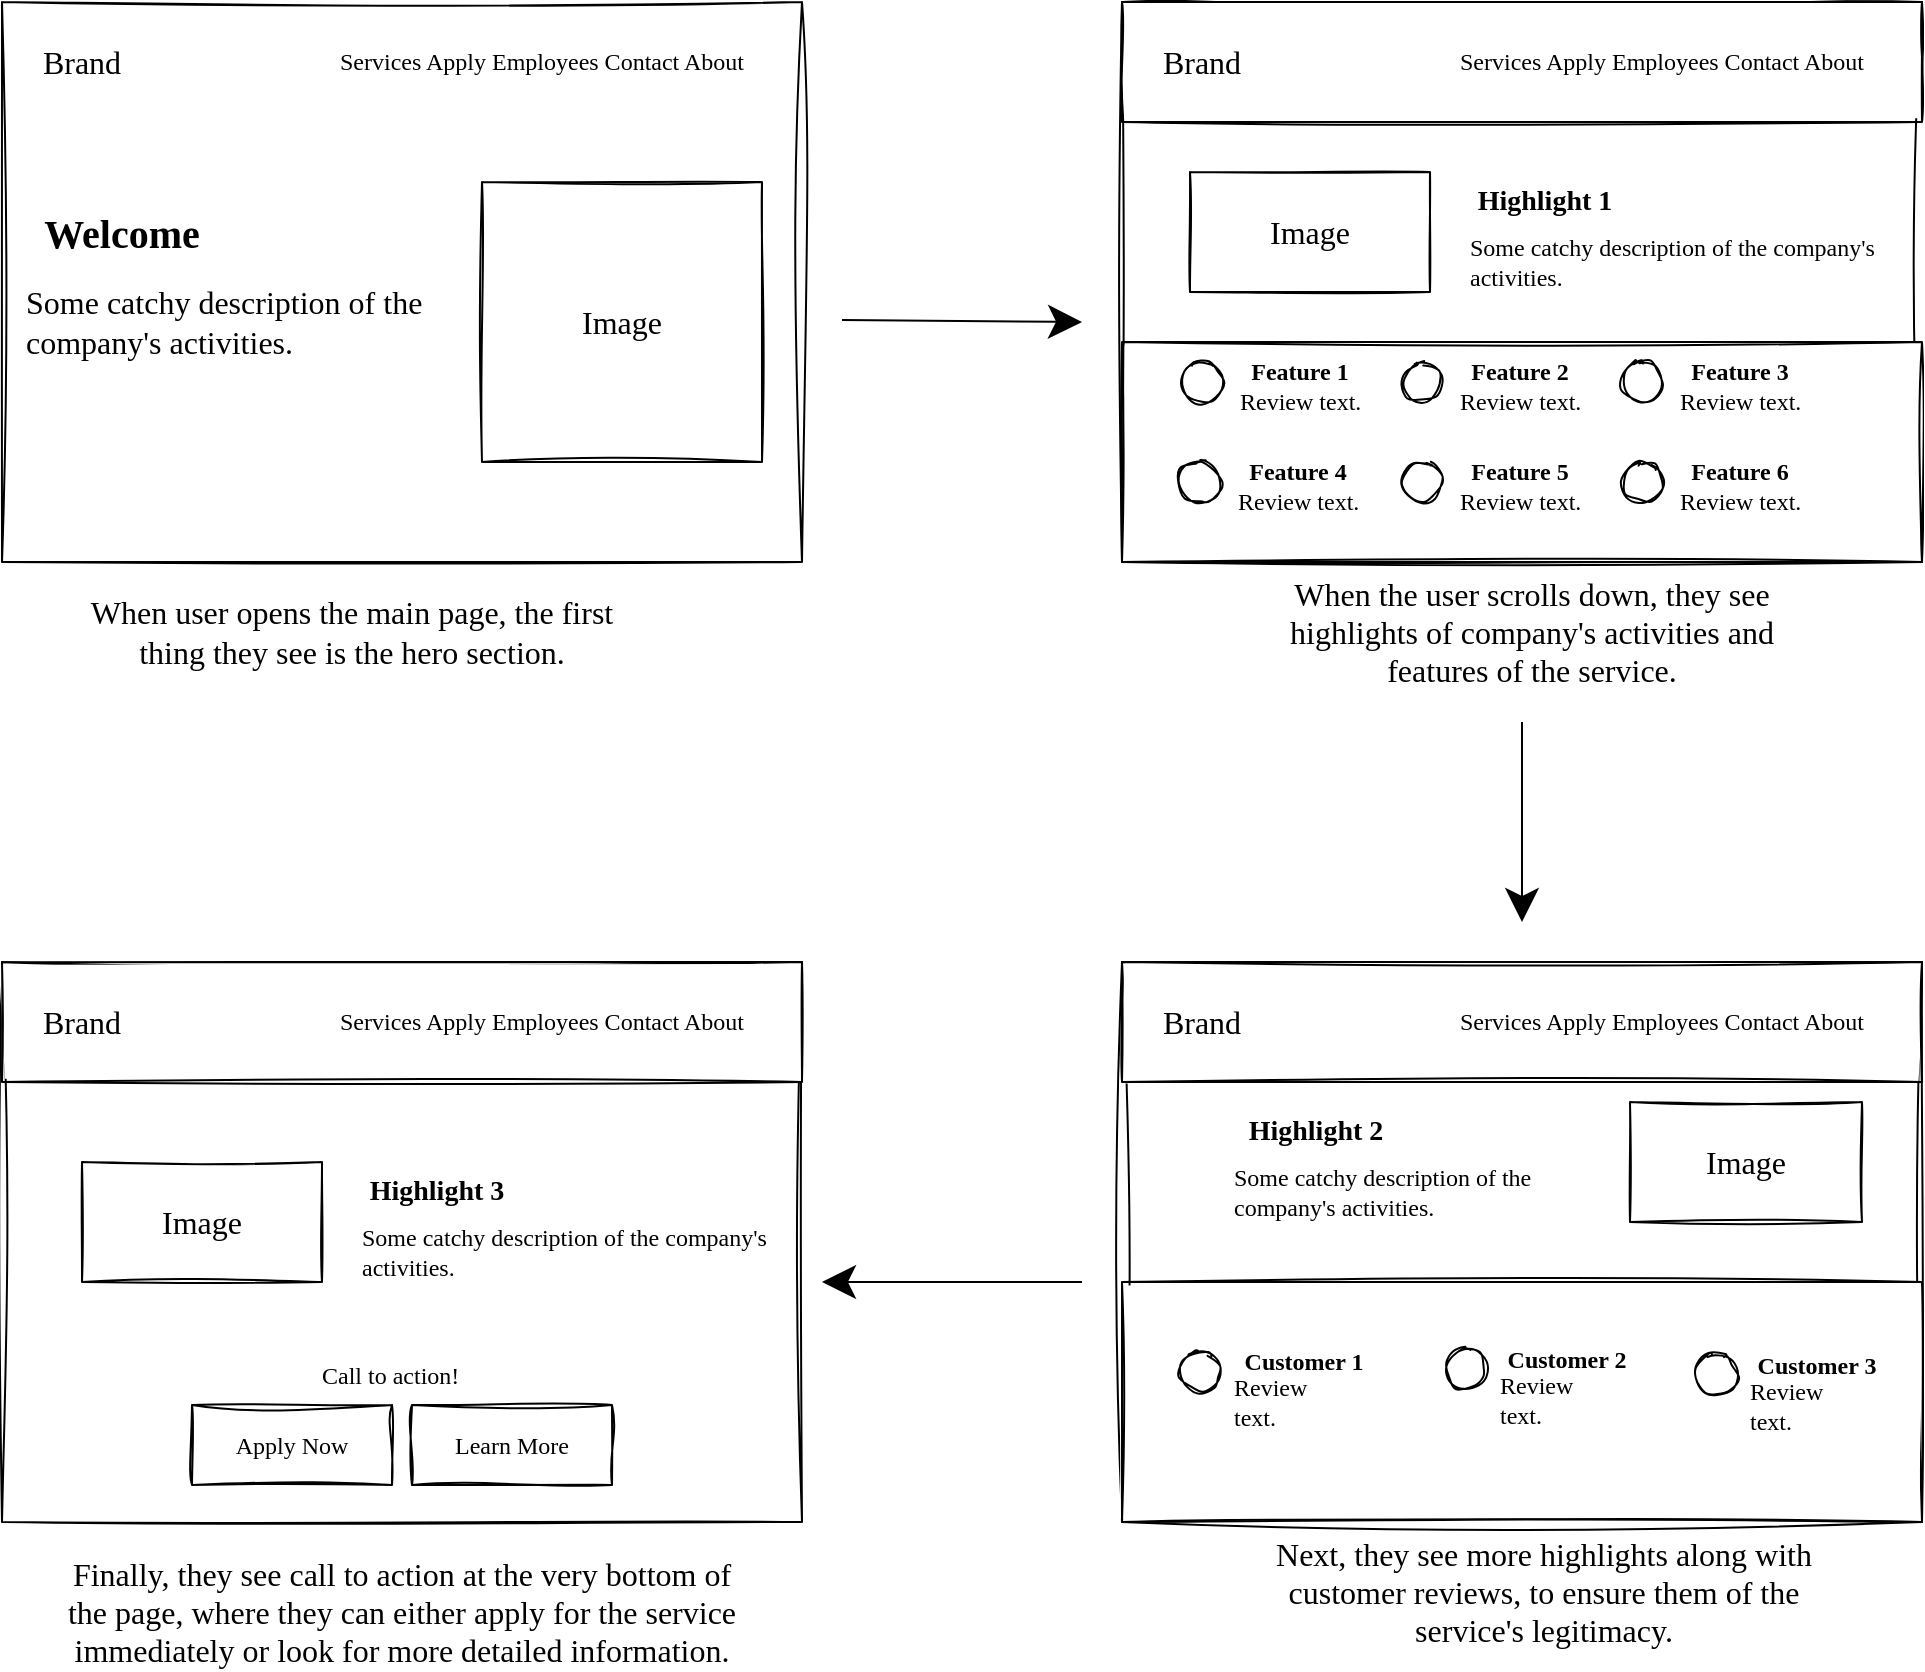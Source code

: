 <mxfile version="20.7.4" type="device"><diagram id="kI6NoXFWUIWbQZpzbx0N" name="Page-1"><mxGraphModel dx="2474" dy="1506" grid="1" gridSize="10" guides="1" tooltips="1" connect="1" arrows="1" fold="1" page="0" pageScale="1" pageWidth="1100" pageHeight="850" math="0" shadow="0"><root><mxCell id="0"/><mxCell id="1" parent="0"/><mxCell id="SNMC3kU_z0jP0eWjl-4N-1" value="" style="rounded=0;whiteSpace=wrap;html=1;fontSize=16;sketch=1;curveFitting=1;jiggle=2;" parent="1" vertex="1"><mxGeometry x="-240" y="-40" width="400" height="280" as="geometry"/></mxCell><mxCell id="SNMC3kU_z0jP0eWjl-4N-3" value="Brand" style="text;html=1;strokeColor=none;fillColor=none;align=center;verticalAlign=middle;whiteSpace=wrap;rounded=0;sketch=1;fontSize=16;fontFamily=Comic Sans MS;" parent="1" vertex="1"><mxGeometry x="-230" y="-25" width="60" height="30" as="geometry"/></mxCell><mxCell id="SNMC3kU_z0jP0eWjl-4N-4" value="Services Apply Employees Contact About" style="text;html=1;strokeColor=none;fillColor=none;align=center;verticalAlign=middle;whiteSpace=wrap;rounded=0;sketch=1;fontFamily=Comic Sans MS;fontSize=12;" parent="1" vertex="1"><mxGeometry x="-90" y="-25" width="240" height="30" as="geometry"/></mxCell><mxCell id="SNMC3kU_z0jP0eWjl-4N-6" value="Welcome" style="text;html=1;strokeColor=none;fillColor=none;align=center;verticalAlign=middle;whiteSpace=wrap;rounded=0;sketch=1;fontFamily=Comic Sans MS;fontSize=20;fontStyle=1" parent="1" vertex="1"><mxGeometry x="-210" y="60" width="60" height="30" as="geometry"/></mxCell><mxCell id="SNMC3kU_z0jP0eWjl-4N-7" value="Image" style="rounded=0;whiteSpace=wrap;html=1;sketch=1;fontFamily=Comic Sans MS;fontSize=16;" parent="1" vertex="1"><mxGeometry y="50" width="140" height="140" as="geometry"/></mxCell><mxCell id="SNMC3kU_z0jP0eWjl-4N-8" value="&lt;div align=&quot;left&quot;&gt;Some catchy description of the company's activities.&lt;br&gt;&lt;/div&gt;" style="text;html=1;strokeColor=none;fillColor=none;align=left;verticalAlign=middle;whiteSpace=wrap;rounded=0;sketch=1;fontFamily=Comic Sans MS;fontSize=16;" parent="1" vertex="1"><mxGeometry x="-230" y="90" width="220" height="60" as="geometry"/></mxCell><mxCell id="SNMC3kU_z0jP0eWjl-4N-9" value="When user opens the main page, the first thing they see is the hero section." style="text;html=1;strokeColor=none;fillColor=none;align=center;verticalAlign=middle;whiteSpace=wrap;rounded=0;sketch=1;fontFamily=Comic Sans MS;fontSize=16;" parent="1" vertex="1"><mxGeometry x="-210" y="260" width="290" height="30" as="geometry"/></mxCell><mxCell id="SNMC3kU_z0jP0eWjl-4N-10" value="" style="rounded=0;whiteSpace=wrap;html=1;fontSize=16;sketch=1;curveFitting=1;jiggle=2;" parent="1" vertex="1"><mxGeometry x="320" y="-40" width="400" height="280" as="geometry"/></mxCell><mxCell id="SNMC3kU_z0jP0eWjl-4N-11" value="" style="rounded=0;whiteSpace=wrap;html=1;sketch=1;fontSize=16;" parent="1" vertex="1"><mxGeometry x="320" y="-40" width="400" height="60" as="geometry"/></mxCell><mxCell id="SNMC3kU_z0jP0eWjl-4N-12" value="Brand" style="text;html=1;strokeColor=none;fillColor=none;align=center;verticalAlign=middle;whiteSpace=wrap;rounded=0;sketch=1;fontSize=16;fontFamily=Comic Sans MS;" parent="1" vertex="1"><mxGeometry x="330" y="-25" width="60" height="30" as="geometry"/></mxCell><mxCell id="SNMC3kU_z0jP0eWjl-4N-14" value="Highlight 1" style="text;html=1;strokeColor=none;fillColor=none;align=center;verticalAlign=middle;whiteSpace=wrap;rounded=0;sketch=1;fontFamily=Comic Sans MS;fontSize=14;fontStyle=1" parent="1" vertex="1"><mxGeometry x="491.5" y="45" width="78.5" height="30" as="geometry"/></mxCell><mxCell id="SNMC3kU_z0jP0eWjl-4N-15" value="Image" style="rounded=0;whiteSpace=wrap;html=1;sketch=1;fontFamily=Comic Sans MS;fontSize=16;" parent="1" vertex="1"><mxGeometry x="354" y="45" width="120" height="60" as="geometry"/></mxCell><mxCell id="SNMC3kU_z0jP0eWjl-4N-16" value="&lt;div style=&quot;font-size: 12px;&quot; align=&quot;left&quot;&gt;Some catchy description of the company's activities.&lt;br style=&quot;font-size: 12px;&quot;&gt;&lt;/div&gt;" style="text;html=1;strokeColor=none;fillColor=none;align=left;verticalAlign=middle;whiteSpace=wrap;rounded=0;sketch=1;fontFamily=Comic Sans MS;fontSize=12;" parent="1" vertex="1"><mxGeometry x="491.5" y="75" width="220" height="30" as="geometry"/></mxCell><mxCell id="SNMC3kU_z0jP0eWjl-4N-17" value="When the user scrolls down, they see highlights of company's activities and features of the service." style="text;html=1;strokeColor=none;fillColor=none;align=center;verticalAlign=middle;whiteSpace=wrap;rounded=0;sketch=1;fontFamily=Comic Sans MS;fontSize=16;" parent="1" vertex="1"><mxGeometry x="380" y="260" width="290" height="30" as="geometry"/></mxCell><mxCell id="SNMC3kU_z0jP0eWjl-4N-20" value="" style="endArrow=classic;html=1;rounded=0;fontFamily=Comic Sans MS;fontSize=16;startSize=14;endSize=14;sourcePerimeterSpacing=8;targetPerimeterSpacing=8;curved=1;" parent="1" edge="1"><mxGeometry width="50" height="50" relative="1" as="geometry"><mxPoint x="180" y="119" as="sourcePoint"/><mxPoint x="300" y="120" as="targetPoint"/></mxGeometry></mxCell><mxCell id="SNMC3kU_z0jP0eWjl-4N-21" value="" style="rounded=0;whiteSpace=wrap;html=1;sketch=1;fontFamily=Comic Sans MS;fontSize=12;" parent="1" vertex="1"><mxGeometry x="320" y="130" width="400" height="110" as="geometry"/></mxCell><mxCell id="SNMC3kU_z0jP0eWjl-4N-41" value="" style="rounded=0;whiteSpace=wrap;html=1;fontSize=16;sketch=1;curveFitting=1;jiggle=2;" parent="1" vertex="1"><mxGeometry x="320" y="440" width="400" height="280" as="geometry"/></mxCell><mxCell id="SNMC3kU_z0jP0eWjl-4N-29" value="Image" style="rounded=0;whiteSpace=wrap;html=1;sketch=1;fontFamily=Comic Sans MS;fontSize=16;" parent="1" vertex="1"><mxGeometry x="574" y="510" width="116" height="60" as="geometry"/></mxCell><mxCell id="SNMC3kU_z0jP0eWjl-4N-30" value="Highlight 2" style="text;html=1;strokeColor=none;fillColor=none;align=center;verticalAlign=middle;whiteSpace=wrap;rounded=0;sketch=1;fontFamily=Comic Sans MS;fontSize=14;fontStyle=1" parent="1" vertex="1"><mxGeometry x="374" y="510" width="86" height="30" as="geometry"/></mxCell><mxCell id="SNMC3kU_z0jP0eWjl-4N-31" value="&lt;div style=&quot;font-size: 12px;&quot; align=&quot;left&quot;&gt;Some catchy description of the company's activities.&lt;br style=&quot;font-size: 12px;&quot;&gt;&lt;/div&gt;" style="text;html=1;strokeColor=none;fillColor=none;align=left;verticalAlign=middle;whiteSpace=wrap;rounded=0;sketch=1;fontFamily=Comic Sans MS;fontSize=12;" parent="1" vertex="1"><mxGeometry x="374" y="540" width="186" height="30" as="geometry"/></mxCell><mxCell id="SNMC3kU_z0jP0eWjl-4N-40" value="Services Apply Employees Contact About" style="text;html=1;strokeColor=none;fillColor=none;align=center;verticalAlign=middle;whiteSpace=wrap;rounded=0;sketch=1;fontFamily=Comic Sans MS;fontSize=12;" parent="1" vertex="1"><mxGeometry x="470" y="-25" width="240" height="30" as="geometry"/></mxCell><mxCell id="SNMC3kU_z0jP0eWjl-4N-42" value="" style="rounded=0;whiteSpace=wrap;html=1;sketch=1;fontSize=16;" parent="1" vertex="1"><mxGeometry x="320" y="440" width="400" height="60" as="geometry"/></mxCell><mxCell id="SNMC3kU_z0jP0eWjl-4N-43" value="Brand" style="text;html=1;strokeColor=none;fillColor=none;align=center;verticalAlign=middle;whiteSpace=wrap;rounded=0;sketch=1;fontSize=16;fontFamily=Comic Sans MS;" parent="1" vertex="1"><mxGeometry x="330" y="455" width="60" height="30" as="geometry"/></mxCell><mxCell id="SNMC3kU_z0jP0eWjl-4N-47" value="Next, they see more highlights along with customer reviews, to ensure them of the service's legitimacy." style="text;html=1;strokeColor=none;fillColor=none;align=center;verticalAlign=middle;whiteSpace=wrap;rounded=0;sketch=1;fontFamily=Comic Sans MS;fontSize=16;" parent="1" vertex="1"><mxGeometry x="380.75" y="730" width="300" height="50" as="geometry"/></mxCell><mxCell id="SNMC3kU_z0jP0eWjl-4N-58" value="Services Apply Employees Contact About" style="text;html=1;strokeColor=none;fillColor=none;align=center;verticalAlign=middle;whiteSpace=wrap;rounded=0;sketch=1;fontFamily=Comic Sans MS;fontSize=12;" parent="1" vertex="1"><mxGeometry x="470" y="455" width="240" height="30" as="geometry"/></mxCell><mxCell id="SNMC3kU_z0jP0eWjl-4N-59" value="" style="endArrow=classic;html=1;rounded=0;fontFamily=Comic Sans MS;fontSize=12;startSize=14;endSize=14;sourcePerimeterSpacing=8;targetPerimeterSpacing=8;curved=1;" parent="1" edge="1"><mxGeometry width="50" height="50" relative="1" as="geometry"><mxPoint x="520" y="320" as="sourcePoint"/><mxPoint x="520" y="420" as="targetPoint"/></mxGeometry></mxCell><mxCell id="SNMC3kU_z0jP0eWjl-4N-93" value="" style="rounded=0;whiteSpace=wrap;html=1;sketch=1;fontFamily=Comic Sans MS;fontSize=12;" parent="1" vertex="1"><mxGeometry x="320" y="600" width="400" height="120" as="geometry"/></mxCell><mxCell id="SNMC3kU_z0jP0eWjl-4N-84" value="" style="ellipse;whiteSpace=wrap;html=1;aspect=fixed;rounded=0;sketch=1;fontFamily=Comic Sans MS;fontSize=16;" parent="1" vertex="1"><mxGeometry x="349" y="634.5" width="20" height="20" as="geometry"/></mxCell><mxCell id="SNMC3kU_z0jP0eWjl-4N-85" value="Customer 1" style="text;html=1;strokeColor=none;fillColor=none;align=center;verticalAlign=middle;whiteSpace=wrap;rounded=0;sketch=1;fontFamily=Comic Sans MS;fontSize=12;fontStyle=1" parent="1" vertex="1"><mxGeometry x="376" y="624.5" width="70" height="30" as="geometry"/></mxCell><mxCell id="SNMC3kU_z0jP0eWjl-4N-86" value="Review text." style="text;html=1;strokeColor=none;fillColor=none;align=left;verticalAlign=middle;whiteSpace=wrap;rounded=0;sketch=1;fontFamily=Comic Sans MS;fontSize=12;" parent="1" vertex="1"><mxGeometry x="374" y="644.5" width="60" height="30" as="geometry"/></mxCell><mxCell id="SNMC3kU_z0jP0eWjl-4N-87" value="" style="ellipse;whiteSpace=wrap;html=1;aspect=fixed;rounded=0;sketch=1;fontFamily=Comic Sans MS;fontSize=16;" parent="1" vertex="1"><mxGeometry x="482" y="633.5" width="20" height="20" as="geometry"/></mxCell><mxCell id="SNMC3kU_z0jP0eWjl-4N-88" value="Customer 2" style="text;html=1;strokeColor=none;fillColor=none;align=center;verticalAlign=middle;whiteSpace=wrap;rounded=0;sketch=1;fontFamily=Comic Sans MS;fontSize=12;fontStyle=1" parent="1" vertex="1"><mxGeometry x="505" y="623.5" width="75" height="30" as="geometry"/></mxCell><mxCell id="SNMC3kU_z0jP0eWjl-4N-89" value="Review text." style="text;html=1;strokeColor=none;fillColor=none;align=left;verticalAlign=middle;whiteSpace=wrap;rounded=0;sketch=1;fontFamily=Comic Sans MS;fontSize=12;" parent="1" vertex="1"><mxGeometry x="507" y="643.5" width="60" height="30" as="geometry"/></mxCell><mxCell id="SNMC3kU_z0jP0eWjl-4N-90" value="" style="ellipse;whiteSpace=wrap;html=1;aspect=fixed;rounded=0;sketch=1;fontFamily=Comic Sans MS;fontSize=16;" parent="1" vertex="1"><mxGeometry x="607" y="636.5" width="20" height="20" as="geometry"/></mxCell><mxCell id="SNMC3kU_z0jP0eWjl-4N-91" value="Customer 3" style="text;html=1;strokeColor=none;fillColor=none;align=center;verticalAlign=middle;whiteSpace=wrap;rounded=0;sketch=1;fontFamily=Comic Sans MS;fontSize=12;fontStyle=1" parent="1" vertex="1"><mxGeometry x="630" y="626.5" width="75" height="30" as="geometry"/></mxCell><mxCell id="SNMC3kU_z0jP0eWjl-4N-92" value="Review text." style="text;html=1;strokeColor=none;fillColor=none;align=left;verticalAlign=middle;whiteSpace=wrap;rounded=0;sketch=1;fontFamily=Comic Sans MS;fontSize=12;" parent="1" vertex="1"><mxGeometry x="632" y="646.5" width="60" height="30" as="geometry"/></mxCell><mxCell id="LbES88UTmbfxIXiQ6qQA-2" value="" style="ellipse;whiteSpace=wrap;html=1;aspect=fixed;rounded=0;sketch=1;fontFamily=Comic Sans MS;fontSize=16;" vertex="1" parent="1"><mxGeometry x="350" y="140" width="20" height="20" as="geometry"/></mxCell><mxCell id="LbES88UTmbfxIXiQ6qQA-3" value="Feature 1" style="text;html=1;strokeColor=none;fillColor=none;align=center;verticalAlign=middle;whiteSpace=wrap;rounded=0;sketch=1;fontFamily=Comic Sans MS;fontSize=12;fontStyle=1" vertex="1" parent="1"><mxGeometry x="376.5" y="130" width="63.5" height="30" as="geometry"/></mxCell><mxCell id="LbES88UTmbfxIXiQ6qQA-4" value="Review text." style="text;html=1;strokeColor=none;fillColor=none;align=left;verticalAlign=middle;whiteSpace=wrap;rounded=0;sketch=1;fontFamily=Comic Sans MS;fontSize=12;" vertex="1" parent="1"><mxGeometry x="376.5" y="150" width="73.5" height="20" as="geometry"/></mxCell><mxCell id="LbES88UTmbfxIXiQ6qQA-5" value="" style="ellipse;whiteSpace=wrap;html=1;aspect=fixed;rounded=0;sketch=1;fontFamily=Comic Sans MS;fontSize=16;" vertex="1" parent="1"><mxGeometry x="460" y="140" width="20" height="20" as="geometry"/></mxCell><mxCell id="LbES88UTmbfxIXiQ6qQA-6" value="Feature 2" style="text;html=1;strokeColor=none;fillColor=none;align=center;verticalAlign=middle;whiteSpace=wrap;rounded=0;sketch=1;fontFamily=Comic Sans MS;fontSize=12;fontStyle=1" vertex="1" parent="1"><mxGeometry x="486.5" y="130" width="63.5" height="30" as="geometry"/></mxCell><mxCell id="LbES88UTmbfxIXiQ6qQA-7" value="Review text." style="text;html=1;strokeColor=none;fillColor=none;align=left;verticalAlign=middle;whiteSpace=wrap;rounded=0;sketch=1;fontFamily=Comic Sans MS;fontSize=12;" vertex="1" parent="1"><mxGeometry x="486.5" y="150" width="73.5" height="20" as="geometry"/></mxCell><mxCell id="LbES88UTmbfxIXiQ6qQA-8" value="" style="ellipse;whiteSpace=wrap;html=1;aspect=fixed;rounded=0;sketch=1;fontFamily=Comic Sans MS;fontSize=16;" vertex="1" parent="1"><mxGeometry x="570" y="140" width="20" height="20" as="geometry"/></mxCell><mxCell id="LbES88UTmbfxIXiQ6qQA-9" value="Feature 3" style="text;html=1;strokeColor=none;fillColor=none;align=center;verticalAlign=middle;whiteSpace=wrap;rounded=0;sketch=1;fontFamily=Comic Sans MS;fontSize=12;fontStyle=1" vertex="1" parent="1"><mxGeometry x="596.5" y="130" width="63.5" height="30" as="geometry"/></mxCell><mxCell id="LbES88UTmbfxIXiQ6qQA-10" value="Review text." style="text;html=1;strokeColor=none;fillColor=none;align=left;verticalAlign=middle;whiteSpace=wrap;rounded=0;sketch=1;fontFamily=Comic Sans MS;fontSize=12;" vertex="1" parent="1"><mxGeometry x="596.5" y="150" width="73.5" height="20" as="geometry"/></mxCell><mxCell id="LbES88UTmbfxIXiQ6qQA-11" value="" style="ellipse;whiteSpace=wrap;html=1;aspect=fixed;rounded=0;sketch=1;fontFamily=Comic Sans MS;fontSize=16;" vertex="1" parent="1"><mxGeometry x="349" y="190" width="20" height="20" as="geometry"/></mxCell><mxCell id="LbES88UTmbfxIXiQ6qQA-12" value="Feature 4" style="text;html=1;strokeColor=none;fillColor=none;align=center;verticalAlign=middle;whiteSpace=wrap;rounded=0;sketch=1;fontFamily=Comic Sans MS;fontSize=12;fontStyle=1" vertex="1" parent="1"><mxGeometry x="375.5" y="180" width="63.5" height="30" as="geometry"/></mxCell><mxCell id="LbES88UTmbfxIXiQ6qQA-13" value="Review text." style="text;html=1;strokeColor=none;fillColor=none;align=left;verticalAlign=middle;whiteSpace=wrap;rounded=0;sketch=1;fontFamily=Comic Sans MS;fontSize=12;" vertex="1" parent="1"><mxGeometry x="375.5" y="200" width="73.5" height="20" as="geometry"/></mxCell><mxCell id="LbES88UTmbfxIXiQ6qQA-14" value="" style="ellipse;whiteSpace=wrap;html=1;aspect=fixed;rounded=0;sketch=1;fontFamily=Comic Sans MS;fontSize=16;" vertex="1" parent="1"><mxGeometry x="460" y="190" width="20" height="20" as="geometry"/></mxCell><mxCell id="LbES88UTmbfxIXiQ6qQA-15" value="Feature 5" style="text;html=1;strokeColor=none;fillColor=none;align=center;verticalAlign=middle;whiteSpace=wrap;rounded=0;sketch=1;fontFamily=Comic Sans MS;fontSize=12;fontStyle=1" vertex="1" parent="1"><mxGeometry x="486.5" y="180" width="63.5" height="30" as="geometry"/></mxCell><mxCell id="LbES88UTmbfxIXiQ6qQA-16" value="Review text." style="text;html=1;strokeColor=none;fillColor=none;align=left;verticalAlign=middle;whiteSpace=wrap;rounded=0;sketch=1;fontFamily=Comic Sans MS;fontSize=12;" vertex="1" parent="1"><mxGeometry x="486.5" y="200" width="73.5" height="20" as="geometry"/></mxCell><mxCell id="LbES88UTmbfxIXiQ6qQA-17" value="" style="ellipse;whiteSpace=wrap;html=1;aspect=fixed;rounded=0;sketch=1;fontFamily=Comic Sans MS;fontSize=16;" vertex="1" parent="1"><mxGeometry x="570" y="190" width="20" height="20" as="geometry"/></mxCell><mxCell id="LbES88UTmbfxIXiQ6qQA-18" value="Feature 6" style="text;html=1;strokeColor=none;fillColor=none;align=center;verticalAlign=middle;whiteSpace=wrap;rounded=0;sketch=1;fontFamily=Comic Sans MS;fontSize=12;fontStyle=1" vertex="1" parent="1"><mxGeometry x="596.5" y="180" width="63.5" height="30" as="geometry"/></mxCell><mxCell id="LbES88UTmbfxIXiQ6qQA-19" value="Review text." style="text;html=1;strokeColor=none;fillColor=none;align=left;verticalAlign=middle;whiteSpace=wrap;rounded=0;sketch=1;fontFamily=Comic Sans MS;fontSize=12;" vertex="1" parent="1"><mxGeometry x="596.5" y="200" width="73.5" height="20" as="geometry"/></mxCell><mxCell id="LbES88UTmbfxIXiQ6qQA-20" value="" style="rounded=0;whiteSpace=wrap;html=1;fontSize=16;sketch=1;curveFitting=1;jiggle=2;" vertex="1" parent="1"><mxGeometry x="-240" y="440" width="400" height="280" as="geometry"/></mxCell><mxCell id="LbES88UTmbfxIXiQ6qQA-24" value="" style="rounded=0;whiteSpace=wrap;html=1;sketch=1;fontSize=16;" vertex="1" parent="1"><mxGeometry x="-240" y="440" width="400" height="60" as="geometry"/></mxCell><mxCell id="LbES88UTmbfxIXiQ6qQA-25" value="Brand" style="text;html=1;strokeColor=none;fillColor=none;align=center;verticalAlign=middle;whiteSpace=wrap;rounded=0;sketch=1;fontSize=16;fontFamily=Comic Sans MS;" vertex="1" parent="1"><mxGeometry x="-230" y="455" width="60" height="30" as="geometry"/></mxCell><mxCell id="LbES88UTmbfxIXiQ6qQA-26" value="Services Apply Employees Contact About" style="text;html=1;strokeColor=none;fillColor=none;align=center;verticalAlign=middle;whiteSpace=wrap;rounded=0;sketch=1;fontFamily=Comic Sans MS;fontSize=12;" vertex="1" parent="1"><mxGeometry x="-90" y="455" width="240" height="30" as="geometry"/></mxCell><mxCell id="LbES88UTmbfxIXiQ6qQA-37" value="" style="endArrow=classic;html=1;rounded=0;fontFamily=Comic Sans MS;fontSize=16;startSize=14;endSize=14;sourcePerimeterSpacing=8;targetPerimeterSpacing=8;curved=1;" edge="1" parent="1"><mxGeometry width="50" height="50" relative="1" as="geometry"><mxPoint x="300" y="600" as="sourcePoint"/><mxPoint x="170" y="600" as="targetPoint"/></mxGeometry></mxCell><mxCell id="LbES88UTmbfxIXiQ6qQA-38" value="Highlight 3" style="text;html=1;strokeColor=none;fillColor=none;align=center;verticalAlign=middle;whiteSpace=wrap;rounded=0;sketch=1;fontFamily=Comic Sans MS;fontSize=14;fontStyle=1" vertex="1" parent="1"><mxGeometry x="-62.5" y="540" width="78.5" height="30" as="geometry"/></mxCell><mxCell id="LbES88UTmbfxIXiQ6qQA-39" value="Image" style="rounded=0;whiteSpace=wrap;html=1;sketch=1;fontFamily=Comic Sans MS;fontSize=16;" vertex="1" parent="1"><mxGeometry x="-200" y="540" width="120" height="60" as="geometry"/></mxCell><mxCell id="LbES88UTmbfxIXiQ6qQA-40" value="&lt;div style=&quot;font-size: 12px;&quot; align=&quot;left&quot;&gt;Some catchy description of the company's activities.&lt;br style=&quot;font-size: 12px;&quot;&gt;&lt;/div&gt;" style="text;html=1;strokeColor=none;fillColor=none;align=left;verticalAlign=middle;whiteSpace=wrap;rounded=0;sketch=1;fontFamily=Comic Sans MS;fontSize=12;" vertex="1" parent="1"><mxGeometry x="-62.5" y="570" width="220" height="30" as="geometry"/></mxCell><mxCell id="LbES88UTmbfxIXiQ6qQA-42" value="Call to action!" style="text;html=1;strokeColor=none;fillColor=none;align=left;verticalAlign=middle;whiteSpace=wrap;rounded=0;sketch=1;fontFamily=Comic Sans MS;fontSize=12;" vertex="1" parent="1"><mxGeometry x="-81.62" y="631.5" width="83.25" height="30" as="geometry"/></mxCell><mxCell id="LbES88UTmbfxIXiQ6qQA-43" value="Apply Now" style="rounded=0;whiteSpace=wrap;html=1;fontFamily=Comic Sans MS;sketch=1;curveFitting=1;jiggle=2;" vertex="1" parent="1"><mxGeometry x="-145" y="661.5" width="100" height="40" as="geometry"/></mxCell><mxCell id="LbES88UTmbfxIXiQ6qQA-44" value="Learn More" style="rounded=0;whiteSpace=wrap;html=1;fontFamily=Comic Sans MS;sketch=1;curveFitting=1;jiggle=2;" vertex="1" parent="1"><mxGeometry x="-35" y="661.5" width="100" height="40" as="geometry"/></mxCell><mxCell id="LbES88UTmbfxIXiQ6qQA-45" value="Finally, they see call to action at the very bottom of the page, where they can either apply for the service immediately or look for more detailed information." style="text;html=1;strokeColor=none;fillColor=none;align=center;verticalAlign=middle;whiteSpace=wrap;rounded=0;sketch=1;fontFamily=Comic Sans MS;fontSize=16;" vertex="1" parent="1"><mxGeometry x="-215" y="740" width="350" height="50" as="geometry"/></mxCell></root></mxGraphModel></diagram></mxfile>